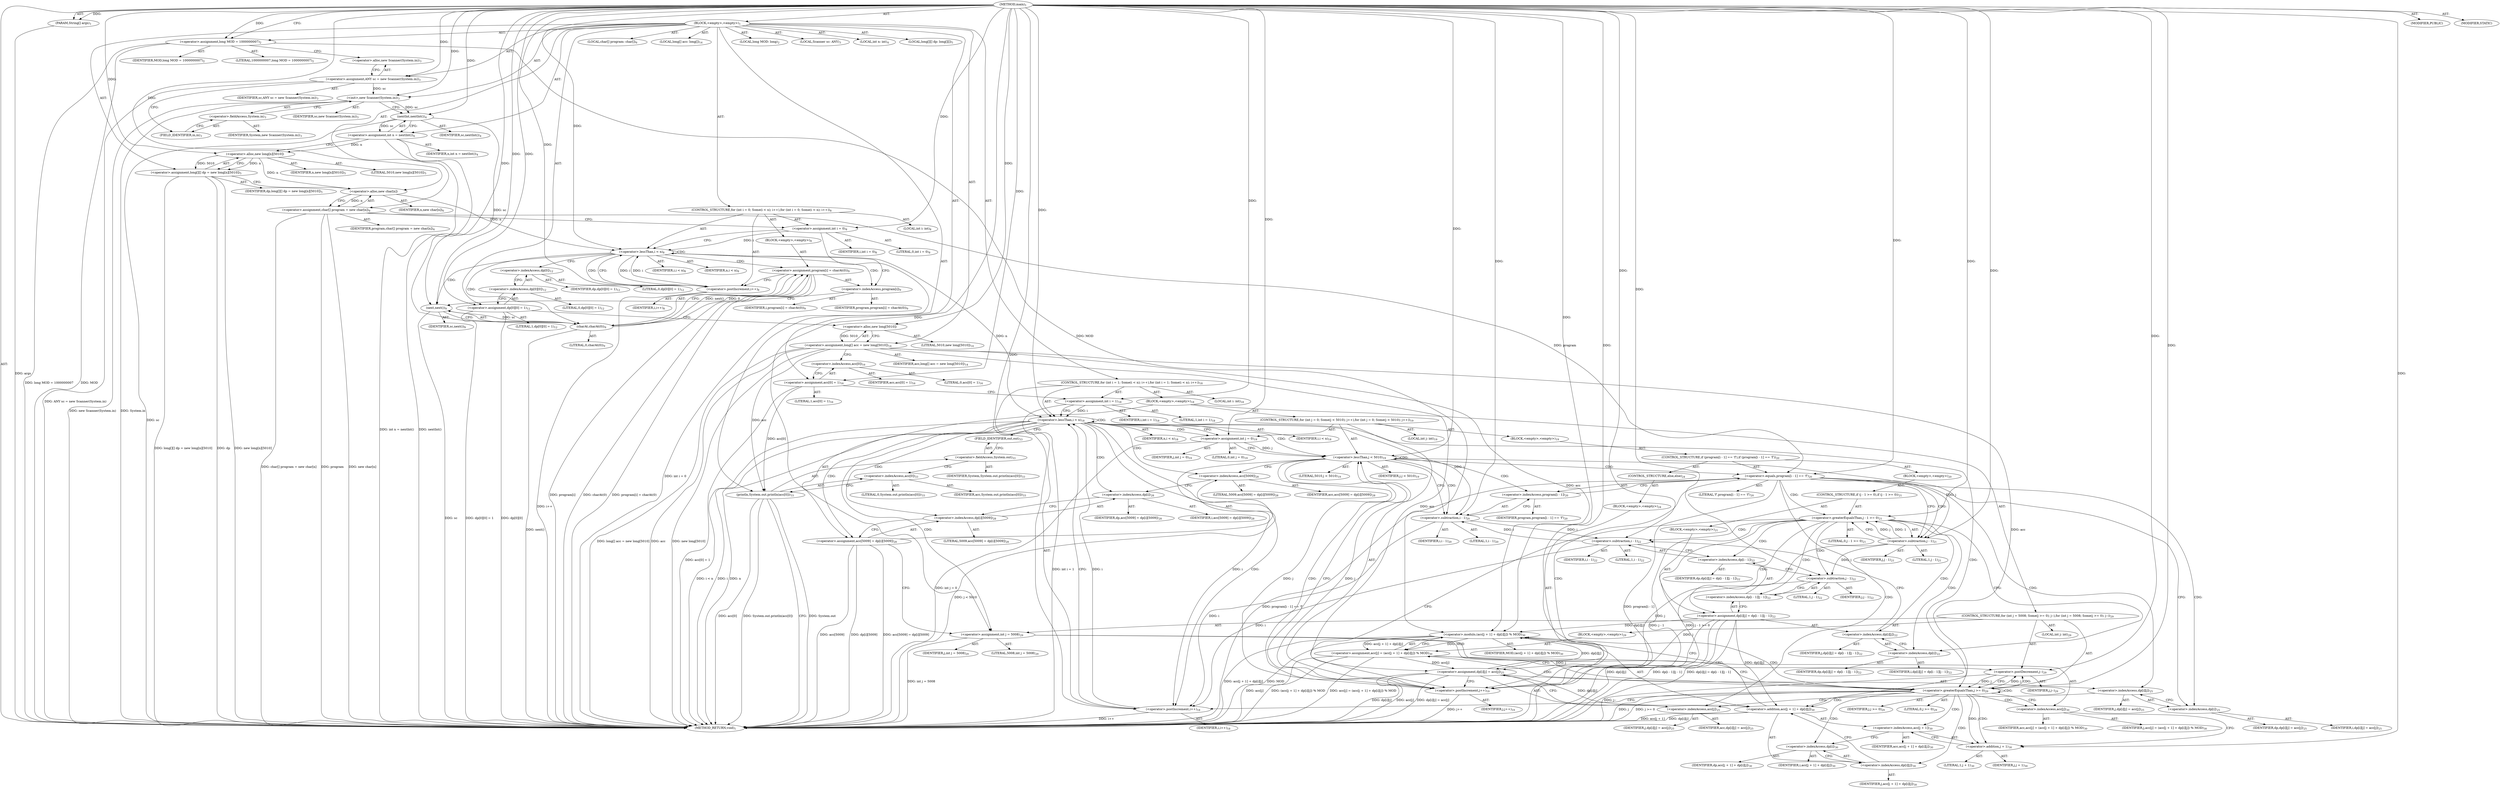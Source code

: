 digraph "main" {  
"19" [label = <(METHOD,main)<SUB>1</SUB>> ]
"20" [label = <(PARAM,String[] args)<SUB>1</SUB>> ]
"21" [label = <(BLOCK,&lt;empty&gt;,&lt;empty&gt;)<SUB>1</SUB>> ]
"22" [label = <(LOCAL,long MOD: long)<SUB>2</SUB>> ]
"23" [label = <(&lt;operator&gt;.assignment,long MOD = 1000000007)<SUB>2</SUB>> ]
"24" [label = <(IDENTIFIER,MOD,long MOD = 1000000007)<SUB>2</SUB>> ]
"25" [label = <(LITERAL,1000000007,long MOD = 1000000007)<SUB>2</SUB>> ]
"4" [label = <(LOCAL,Scanner sc: ANY)<SUB>3</SUB>> ]
"26" [label = <(&lt;operator&gt;.assignment,ANY sc = new Scanner(System.in))<SUB>3</SUB>> ]
"27" [label = <(IDENTIFIER,sc,ANY sc = new Scanner(System.in))<SUB>3</SUB>> ]
"28" [label = <(&lt;operator&gt;.alloc,new Scanner(System.in))<SUB>3</SUB>> ]
"29" [label = <(&lt;init&gt;,new Scanner(System.in))<SUB>3</SUB>> ]
"3" [label = <(IDENTIFIER,sc,new Scanner(System.in))<SUB>3</SUB>> ]
"30" [label = <(&lt;operator&gt;.fieldAccess,System.in)<SUB>3</SUB>> ]
"31" [label = <(IDENTIFIER,System,new Scanner(System.in))<SUB>3</SUB>> ]
"32" [label = <(FIELD_IDENTIFIER,in,in)<SUB>3</SUB>> ]
"33" [label = <(LOCAL,int n: int)<SUB>4</SUB>> ]
"34" [label = <(&lt;operator&gt;.assignment,int n = nextInt())<SUB>4</SUB>> ]
"35" [label = <(IDENTIFIER,n,int n = nextInt())<SUB>4</SUB>> ]
"36" [label = <(nextInt,nextInt())<SUB>4</SUB>> ]
"37" [label = <(IDENTIFIER,sc,nextInt())<SUB>4</SUB>> ]
"38" [label = <(LOCAL,long[][] dp: long[][])<SUB>5</SUB>> ]
"39" [label = <(&lt;operator&gt;.assignment,long[][] dp = new long[n][5010])<SUB>5</SUB>> ]
"40" [label = <(IDENTIFIER,dp,long[][] dp = new long[n][5010])<SUB>5</SUB>> ]
"41" [label = <(&lt;operator&gt;.alloc,new long[n][5010])> ]
"42" [label = <(IDENTIFIER,n,new long[n][5010])<SUB>5</SUB>> ]
"43" [label = <(LITERAL,5010,new long[n][5010])<SUB>5</SUB>> ]
"44" [label = <(LOCAL,char[] program: char[])<SUB>6</SUB>> ]
"45" [label = <(&lt;operator&gt;.assignment,char[] program = new char[n])<SUB>6</SUB>> ]
"46" [label = <(IDENTIFIER,program,char[] program = new char[n])<SUB>6</SUB>> ]
"47" [label = <(&lt;operator&gt;.alloc,new char[n])> ]
"48" [label = <(IDENTIFIER,n,new char[n])<SUB>6</SUB>> ]
"49" [label = <(CONTROL_STRUCTURE,for (int i = 0; Some(i &lt; n); i++),for (int i = 0; Some(i &lt; n); i++))<SUB>8</SUB>> ]
"50" [label = <(LOCAL,int i: int)<SUB>8</SUB>> ]
"51" [label = <(&lt;operator&gt;.assignment,int i = 0)<SUB>8</SUB>> ]
"52" [label = <(IDENTIFIER,i,int i = 0)<SUB>8</SUB>> ]
"53" [label = <(LITERAL,0,int i = 0)<SUB>8</SUB>> ]
"54" [label = <(&lt;operator&gt;.lessThan,i &lt; n)<SUB>8</SUB>> ]
"55" [label = <(IDENTIFIER,i,i &lt; n)<SUB>8</SUB>> ]
"56" [label = <(IDENTIFIER,n,i &lt; n)<SUB>8</SUB>> ]
"57" [label = <(&lt;operator&gt;.postIncrement,i++)<SUB>8</SUB>> ]
"58" [label = <(IDENTIFIER,i,i++)<SUB>8</SUB>> ]
"59" [label = <(BLOCK,&lt;empty&gt;,&lt;empty&gt;)<SUB>8</SUB>> ]
"60" [label = <(&lt;operator&gt;.assignment,program[i] = charAt(0))<SUB>9</SUB>> ]
"61" [label = <(&lt;operator&gt;.indexAccess,program[i])<SUB>9</SUB>> ]
"62" [label = <(IDENTIFIER,program,program[i] = charAt(0))<SUB>9</SUB>> ]
"63" [label = <(IDENTIFIER,i,program[i] = charAt(0))<SUB>9</SUB>> ]
"64" [label = <(charAt,charAt(0))<SUB>9</SUB>> ]
"65" [label = <(next,next())<SUB>9</SUB>> ]
"66" [label = <(IDENTIFIER,sc,next())<SUB>9</SUB>> ]
"67" [label = <(LITERAL,0,charAt(0))<SUB>9</SUB>> ]
"68" [label = <(&lt;operator&gt;.assignment,dp[0][0] = 1)<SUB>12</SUB>> ]
"69" [label = <(&lt;operator&gt;.indexAccess,dp[0][0])<SUB>12</SUB>> ]
"70" [label = <(&lt;operator&gt;.indexAccess,dp[0])<SUB>12</SUB>> ]
"71" [label = <(IDENTIFIER,dp,dp[0][0] = 1)<SUB>12</SUB>> ]
"72" [label = <(LITERAL,0,dp[0][0] = 1)<SUB>12</SUB>> ]
"73" [label = <(LITERAL,0,dp[0][0] = 1)<SUB>12</SUB>> ]
"74" [label = <(LITERAL,1,dp[0][0] = 1)<SUB>12</SUB>> ]
"75" [label = <(LOCAL,long[] acc: long[])<SUB>14</SUB>> ]
"76" [label = <(&lt;operator&gt;.assignment,long[] acc = new long[5010])<SUB>14</SUB>> ]
"77" [label = <(IDENTIFIER,acc,long[] acc = new long[5010])<SUB>14</SUB>> ]
"78" [label = <(&lt;operator&gt;.alloc,new long[5010])> ]
"79" [label = <(LITERAL,5010,new long[5010])<SUB>14</SUB>> ]
"80" [label = <(&lt;operator&gt;.assignment,acc[0] = 1)<SUB>16</SUB>> ]
"81" [label = <(&lt;operator&gt;.indexAccess,acc[0])<SUB>16</SUB>> ]
"82" [label = <(IDENTIFIER,acc,acc[0] = 1)<SUB>16</SUB>> ]
"83" [label = <(LITERAL,0,acc[0] = 1)<SUB>16</SUB>> ]
"84" [label = <(LITERAL,1,acc[0] = 1)<SUB>16</SUB>> ]
"85" [label = <(CONTROL_STRUCTURE,for (int i = 1; Some(i &lt; n); i++),for (int i = 1; Some(i &lt; n); i++))<SUB>18</SUB>> ]
"86" [label = <(LOCAL,int i: int)<SUB>18</SUB>> ]
"87" [label = <(&lt;operator&gt;.assignment,int i = 1)<SUB>18</SUB>> ]
"88" [label = <(IDENTIFIER,i,int i = 1)<SUB>18</SUB>> ]
"89" [label = <(LITERAL,1,int i = 1)<SUB>18</SUB>> ]
"90" [label = <(&lt;operator&gt;.lessThan,i &lt; n)<SUB>18</SUB>> ]
"91" [label = <(IDENTIFIER,i,i &lt; n)<SUB>18</SUB>> ]
"92" [label = <(IDENTIFIER,n,i &lt; n)<SUB>18</SUB>> ]
"93" [label = <(&lt;operator&gt;.postIncrement,i++)<SUB>18</SUB>> ]
"94" [label = <(IDENTIFIER,i,i++)<SUB>18</SUB>> ]
"95" [label = <(BLOCK,&lt;empty&gt;,&lt;empty&gt;)<SUB>18</SUB>> ]
"96" [label = <(CONTROL_STRUCTURE,for (int j = 0; Some(j &lt; 5010); j++),for (int j = 0; Some(j &lt; 5010); j++))<SUB>19</SUB>> ]
"97" [label = <(LOCAL,int j: int)<SUB>19</SUB>> ]
"98" [label = <(&lt;operator&gt;.assignment,int j = 0)<SUB>19</SUB>> ]
"99" [label = <(IDENTIFIER,j,int j = 0)<SUB>19</SUB>> ]
"100" [label = <(LITERAL,0,int j = 0)<SUB>19</SUB>> ]
"101" [label = <(&lt;operator&gt;.lessThan,j &lt; 5010)<SUB>19</SUB>> ]
"102" [label = <(IDENTIFIER,j,j &lt; 5010)<SUB>19</SUB>> ]
"103" [label = <(LITERAL,5010,j &lt; 5010)<SUB>19</SUB>> ]
"104" [label = <(&lt;operator&gt;.postIncrement,j++)<SUB>19</SUB>> ]
"105" [label = <(IDENTIFIER,j,j++)<SUB>19</SUB>> ]
"106" [label = <(BLOCK,&lt;empty&gt;,&lt;empty&gt;)<SUB>19</SUB>> ]
"107" [label = <(CONTROL_STRUCTURE,if (program[i - 1] == 'f'),if (program[i - 1] == 'f'))<SUB>20</SUB>> ]
"108" [label = <(&lt;operator&gt;.equals,program[i - 1] == 'f')<SUB>20</SUB>> ]
"109" [label = <(&lt;operator&gt;.indexAccess,program[i - 1])<SUB>20</SUB>> ]
"110" [label = <(IDENTIFIER,program,program[i - 1] == 'f')<SUB>20</SUB>> ]
"111" [label = <(&lt;operator&gt;.subtraction,i - 1)<SUB>20</SUB>> ]
"112" [label = <(IDENTIFIER,i,i - 1)<SUB>20</SUB>> ]
"113" [label = <(LITERAL,1,i - 1)<SUB>20</SUB>> ]
"114" [label = <(LITERAL,'f',program[i - 1] == 'f')<SUB>20</SUB>> ]
"115" [label = <(BLOCK,&lt;empty&gt;,&lt;empty&gt;)<SUB>20</SUB>> ]
"116" [label = <(CONTROL_STRUCTURE,if (j - 1 &gt;= 0),if (j - 1 &gt;= 0))<SUB>21</SUB>> ]
"117" [label = <(&lt;operator&gt;.greaterEqualsThan,j - 1 &gt;= 0)<SUB>21</SUB>> ]
"118" [label = <(&lt;operator&gt;.subtraction,j - 1)<SUB>21</SUB>> ]
"119" [label = <(IDENTIFIER,j,j - 1)<SUB>21</SUB>> ]
"120" [label = <(LITERAL,1,j - 1)<SUB>21</SUB>> ]
"121" [label = <(LITERAL,0,j - 1 &gt;= 0)<SUB>21</SUB>> ]
"122" [label = <(BLOCK,&lt;empty&gt;,&lt;empty&gt;)<SUB>21</SUB>> ]
"123" [label = <(&lt;operator&gt;.assignment,dp[i][j] = dp[i - 1][j - 1])<SUB>22</SUB>> ]
"124" [label = <(&lt;operator&gt;.indexAccess,dp[i][j])<SUB>22</SUB>> ]
"125" [label = <(&lt;operator&gt;.indexAccess,dp[i])<SUB>22</SUB>> ]
"126" [label = <(IDENTIFIER,dp,dp[i][j] = dp[i - 1][j - 1])<SUB>22</SUB>> ]
"127" [label = <(IDENTIFIER,i,dp[i][j] = dp[i - 1][j - 1])<SUB>22</SUB>> ]
"128" [label = <(IDENTIFIER,j,dp[i][j] = dp[i - 1][j - 1])<SUB>22</SUB>> ]
"129" [label = <(&lt;operator&gt;.indexAccess,dp[i - 1][j - 1])<SUB>22</SUB>> ]
"130" [label = <(&lt;operator&gt;.indexAccess,dp[i - 1])<SUB>22</SUB>> ]
"131" [label = <(IDENTIFIER,dp,dp[i][j] = dp[i - 1][j - 1])<SUB>22</SUB>> ]
"132" [label = <(&lt;operator&gt;.subtraction,i - 1)<SUB>22</SUB>> ]
"133" [label = <(IDENTIFIER,i,i - 1)<SUB>22</SUB>> ]
"134" [label = <(LITERAL,1,i - 1)<SUB>22</SUB>> ]
"135" [label = <(&lt;operator&gt;.subtraction,j - 1)<SUB>22</SUB>> ]
"136" [label = <(IDENTIFIER,j,j - 1)<SUB>22</SUB>> ]
"137" [label = <(LITERAL,1,j - 1)<SUB>22</SUB>> ]
"138" [label = <(CONTROL_STRUCTURE,else,else)<SUB>24</SUB>> ]
"139" [label = <(BLOCK,&lt;empty&gt;,&lt;empty&gt;)<SUB>24</SUB>> ]
"140" [label = <(&lt;operator&gt;.assignment,dp[i][j] = acc[j])<SUB>25</SUB>> ]
"141" [label = <(&lt;operator&gt;.indexAccess,dp[i][j])<SUB>25</SUB>> ]
"142" [label = <(&lt;operator&gt;.indexAccess,dp[i])<SUB>25</SUB>> ]
"143" [label = <(IDENTIFIER,dp,dp[i][j] = acc[j])<SUB>25</SUB>> ]
"144" [label = <(IDENTIFIER,i,dp[i][j] = acc[j])<SUB>25</SUB>> ]
"145" [label = <(IDENTIFIER,j,dp[i][j] = acc[j])<SUB>25</SUB>> ]
"146" [label = <(&lt;operator&gt;.indexAccess,acc[j])<SUB>25</SUB>> ]
"147" [label = <(IDENTIFIER,acc,dp[i][j] = acc[j])<SUB>25</SUB>> ]
"148" [label = <(IDENTIFIER,j,dp[i][j] = acc[j])<SUB>25</SUB>> ]
"149" [label = <(&lt;operator&gt;.assignment,acc[5009] = dp[i][5009])<SUB>28</SUB>> ]
"150" [label = <(&lt;operator&gt;.indexAccess,acc[5009])<SUB>28</SUB>> ]
"151" [label = <(IDENTIFIER,acc,acc[5009] = dp[i][5009])<SUB>28</SUB>> ]
"152" [label = <(LITERAL,5009,acc[5009] = dp[i][5009])<SUB>28</SUB>> ]
"153" [label = <(&lt;operator&gt;.indexAccess,dp[i][5009])<SUB>28</SUB>> ]
"154" [label = <(&lt;operator&gt;.indexAccess,dp[i])<SUB>28</SUB>> ]
"155" [label = <(IDENTIFIER,dp,acc[5009] = dp[i][5009])<SUB>28</SUB>> ]
"156" [label = <(IDENTIFIER,i,acc[5009] = dp[i][5009])<SUB>28</SUB>> ]
"157" [label = <(LITERAL,5009,acc[5009] = dp[i][5009])<SUB>28</SUB>> ]
"158" [label = <(CONTROL_STRUCTURE,for (int j = 5008; Some(j &gt;= 0); j--),for (int j = 5008; Some(j &gt;= 0); j--))<SUB>29</SUB>> ]
"159" [label = <(LOCAL,int j: int)<SUB>29</SUB>> ]
"160" [label = <(&lt;operator&gt;.assignment,int j = 5008)<SUB>29</SUB>> ]
"161" [label = <(IDENTIFIER,j,int j = 5008)<SUB>29</SUB>> ]
"162" [label = <(LITERAL,5008,int j = 5008)<SUB>29</SUB>> ]
"163" [label = <(&lt;operator&gt;.greaterEqualsThan,j &gt;= 0)<SUB>29</SUB>> ]
"164" [label = <(IDENTIFIER,j,j &gt;= 0)<SUB>29</SUB>> ]
"165" [label = <(LITERAL,0,j &gt;= 0)<SUB>29</SUB>> ]
"166" [label = <(&lt;operator&gt;.postDecrement,j--)<SUB>29</SUB>> ]
"167" [label = <(IDENTIFIER,j,j--)<SUB>29</SUB>> ]
"168" [label = <(BLOCK,&lt;empty&gt;,&lt;empty&gt;)<SUB>29</SUB>> ]
"169" [label = <(&lt;operator&gt;.assignment,acc[j] = (acc[j + 1] + dp[i][j]) % MOD)<SUB>30</SUB>> ]
"170" [label = <(&lt;operator&gt;.indexAccess,acc[j])<SUB>30</SUB>> ]
"171" [label = <(IDENTIFIER,acc,acc[j] = (acc[j + 1] + dp[i][j]) % MOD)<SUB>30</SUB>> ]
"172" [label = <(IDENTIFIER,j,acc[j] = (acc[j + 1] + dp[i][j]) % MOD)<SUB>30</SUB>> ]
"173" [label = <(&lt;operator&gt;.modulo,(acc[j + 1] + dp[i][j]) % MOD)<SUB>30</SUB>> ]
"174" [label = <(&lt;operator&gt;.addition,acc[j + 1] + dp[i][j])<SUB>30</SUB>> ]
"175" [label = <(&lt;operator&gt;.indexAccess,acc[j + 1])<SUB>30</SUB>> ]
"176" [label = <(IDENTIFIER,acc,acc[j + 1] + dp[i][j])<SUB>30</SUB>> ]
"177" [label = <(&lt;operator&gt;.addition,j + 1)<SUB>30</SUB>> ]
"178" [label = <(IDENTIFIER,j,j + 1)<SUB>30</SUB>> ]
"179" [label = <(LITERAL,1,j + 1)<SUB>30</SUB>> ]
"180" [label = <(&lt;operator&gt;.indexAccess,dp[i][j])<SUB>30</SUB>> ]
"181" [label = <(&lt;operator&gt;.indexAccess,dp[i])<SUB>30</SUB>> ]
"182" [label = <(IDENTIFIER,dp,acc[j + 1] + dp[i][j])<SUB>30</SUB>> ]
"183" [label = <(IDENTIFIER,i,acc[j + 1] + dp[i][j])<SUB>30</SUB>> ]
"184" [label = <(IDENTIFIER,j,acc[j + 1] + dp[i][j])<SUB>30</SUB>> ]
"185" [label = <(IDENTIFIER,MOD,(acc[j + 1] + dp[i][j]) % MOD)<SUB>30</SUB>> ]
"186" [label = <(println,System.out.println(acc[0]))<SUB>33</SUB>> ]
"187" [label = <(&lt;operator&gt;.fieldAccess,System.out)<SUB>33</SUB>> ]
"188" [label = <(IDENTIFIER,System,System.out.println(acc[0]))<SUB>33</SUB>> ]
"189" [label = <(FIELD_IDENTIFIER,out,out)<SUB>33</SUB>> ]
"190" [label = <(&lt;operator&gt;.indexAccess,acc[0])<SUB>33</SUB>> ]
"191" [label = <(IDENTIFIER,acc,System.out.println(acc[0]))<SUB>33</SUB>> ]
"192" [label = <(LITERAL,0,System.out.println(acc[0]))<SUB>33</SUB>> ]
"193" [label = <(MODIFIER,PUBLIC)> ]
"194" [label = <(MODIFIER,STATIC)> ]
"195" [label = <(METHOD_RETURN,void)<SUB>1</SUB>> ]
  "19" -> "20"  [ label = "AST: "] 
  "19" -> "21"  [ label = "AST: "] 
  "19" -> "193"  [ label = "AST: "] 
  "19" -> "194"  [ label = "AST: "] 
  "19" -> "195"  [ label = "AST: "] 
  "21" -> "22"  [ label = "AST: "] 
  "21" -> "23"  [ label = "AST: "] 
  "21" -> "4"  [ label = "AST: "] 
  "21" -> "26"  [ label = "AST: "] 
  "21" -> "29"  [ label = "AST: "] 
  "21" -> "33"  [ label = "AST: "] 
  "21" -> "34"  [ label = "AST: "] 
  "21" -> "38"  [ label = "AST: "] 
  "21" -> "39"  [ label = "AST: "] 
  "21" -> "44"  [ label = "AST: "] 
  "21" -> "45"  [ label = "AST: "] 
  "21" -> "49"  [ label = "AST: "] 
  "21" -> "68"  [ label = "AST: "] 
  "21" -> "75"  [ label = "AST: "] 
  "21" -> "76"  [ label = "AST: "] 
  "21" -> "80"  [ label = "AST: "] 
  "21" -> "85"  [ label = "AST: "] 
  "21" -> "186"  [ label = "AST: "] 
  "23" -> "24"  [ label = "AST: "] 
  "23" -> "25"  [ label = "AST: "] 
  "26" -> "27"  [ label = "AST: "] 
  "26" -> "28"  [ label = "AST: "] 
  "29" -> "3"  [ label = "AST: "] 
  "29" -> "30"  [ label = "AST: "] 
  "30" -> "31"  [ label = "AST: "] 
  "30" -> "32"  [ label = "AST: "] 
  "34" -> "35"  [ label = "AST: "] 
  "34" -> "36"  [ label = "AST: "] 
  "36" -> "37"  [ label = "AST: "] 
  "39" -> "40"  [ label = "AST: "] 
  "39" -> "41"  [ label = "AST: "] 
  "41" -> "42"  [ label = "AST: "] 
  "41" -> "43"  [ label = "AST: "] 
  "45" -> "46"  [ label = "AST: "] 
  "45" -> "47"  [ label = "AST: "] 
  "47" -> "48"  [ label = "AST: "] 
  "49" -> "50"  [ label = "AST: "] 
  "49" -> "51"  [ label = "AST: "] 
  "49" -> "54"  [ label = "AST: "] 
  "49" -> "57"  [ label = "AST: "] 
  "49" -> "59"  [ label = "AST: "] 
  "51" -> "52"  [ label = "AST: "] 
  "51" -> "53"  [ label = "AST: "] 
  "54" -> "55"  [ label = "AST: "] 
  "54" -> "56"  [ label = "AST: "] 
  "57" -> "58"  [ label = "AST: "] 
  "59" -> "60"  [ label = "AST: "] 
  "60" -> "61"  [ label = "AST: "] 
  "60" -> "64"  [ label = "AST: "] 
  "61" -> "62"  [ label = "AST: "] 
  "61" -> "63"  [ label = "AST: "] 
  "64" -> "65"  [ label = "AST: "] 
  "64" -> "67"  [ label = "AST: "] 
  "65" -> "66"  [ label = "AST: "] 
  "68" -> "69"  [ label = "AST: "] 
  "68" -> "74"  [ label = "AST: "] 
  "69" -> "70"  [ label = "AST: "] 
  "69" -> "73"  [ label = "AST: "] 
  "70" -> "71"  [ label = "AST: "] 
  "70" -> "72"  [ label = "AST: "] 
  "76" -> "77"  [ label = "AST: "] 
  "76" -> "78"  [ label = "AST: "] 
  "78" -> "79"  [ label = "AST: "] 
  "80" -> "81"  [ label = "AST: "] 
  "80" -> "84"  [ label = "AST: "] 
  "81" -> "82"  [ label = "AST: "] 
  "81" -> "83"  [ label = "AST: "] 
  "85" -> "86"  [ label = "AST: "] 
  "85" -> "87"  [ label = "AST: "] 
  "85" -> "90"  [ label = "AST: "] 
  "85" -> "93"  [ label = "AST: "] 
  "85" -> "95"  [ label = "AST: "] 
  "87" -> "88"  [ label = "AST: "] 
  "87" -> "89"  [ label = "AST: "] 
  "90" -> "91"  [ label = "AST: "] 
  "90" -> "92"  [ label = "AST: "] 
  "93" -> "94"  [ label = "AST: "] 
  "95" -> "96"  [ label = "AST: "] 
  "95" -> "149"  [ label = "AST: "] 
  "95" -> "158"  [ label = "AST: "] 
  "96" -> "97"  [ label = "AST: "] 
  "96" -> "98"  [ label = "AST: "] 
  "96" -> "101"  [ label = "AST: "] 
  "96" -> "104"  [ label = "AST: "] 
  "96" -> "106"  [ label = "AST: "] 
  "98" -> "99"  [ label = "AST: "] 
  "98" -> "100"  [ label = "AST: "] 
  "101" -> "102"  [ label = "AST: "] 
  "101" -> "103"  [ label = "AST: "] 
  "104" -> "105"  [ label = "AST: "] 
  "106" -> "107"  [ label = "AST: "] 
  "107" -> "108"  [ label = "AST: "] 
  "107" -> "115"  [ label = "AST: "] 
  "107" -> "138"  [ label = "AST: "] 
  "108" -> "109"  [ label = "AST: "] 
  "108" -> "114"  [ label = "AST: "] 
  "109" -> "110"  [ label = "AST: "] 
  "109" -> "111"  [ label = "AST: "] 
  "111" -> "112"  [ label = "AST: "] 
  "111" -> "113"  [ label = "AST: "] 
  "115" -> "116"  [ label = "AST: "] 
  "116" -> "117"  [ label = "AST: "] 
  "116" -> "122"  [ label = "AST: "] 
  "117" -> "118"  [ label = "AST: "] 
  "117" -> "121"  [ label = "AST: "] 
  "118" -> "119"  [ label = "AST: "] 
  "118" -> "120"  [ label = "AST: "] 
  "122" -> "123"  [ label = "AST: "] 
  "123" -> "124"  [ label = "AST: "] 
  "123" -> "129"  [ label = "AST: "] 
  "124" -> "125"  [ label = "AST: "] 
  "124" -> "128"  [ label = "AST: "] 
  "125" -> "126"  [ label = "AST: "] 
  "125" -> "127"  [ label = "AST: "] 
  "129" -> "130"  [ label = "AST: "] 
  "129" -> "135"  [ label = "AST: "] 
  "130" -> "131"  [ label = "AST: "] 
  "130" -> "132"  [ label = "AST: "] 
  "132" -> "133"  [ label = "AST: "] 
  "132" -> "134"  [ label = "AST: "] 
  "135" -> "136"  [ label = "AST: "] 
  "135" -> "137"  [ label = "AST: "] 
  "138" -> "139"  [ label = "AST: "] 
  "139" -> "140"  [ label = "AST: "] 
  "140" -> "141"  [ label = "AST: "] 
  "140" -> "146"  [ label = "AST: "] 
  "141" -> "142"  [ label = "AST: "] 
  "141" -> "145"  [ label = "AST: "] 
  "142" -> "143"  [ label = "AST: "] 
  "142" -> "144"  [ label = "AST: "] 
  "146" -> "147"  [ label = "AST: "] 
  "146" -> "148"  [ label = "AST: "] 
  "149" -> "150"  [ label = "AST: "] 
  "149" -> "153"  [ label = "AST: "] 
  "150" -> "151"  [ label = "AST: "] 
  "150" -> "152"  [ label = "AST: "] 
  "153" -> "154"  [ label = "AST: "] 
  "153" -> "157"  [ label = "AST: "] 
  "154" -> "155"  [ label = "AST: "] 
  "154" -> "156"  [ label = "AST: "] 
  "158" -> "159"  [ label = "AST: "] 
  "158" -> "160"  [ label = "AST: "] 
  "158" -> "163"  [ label = "AST: "] 
  "158" -> "166"  [ label = "AST: "] 
  "158" -> "168"  [ label = "AST: "] 
  "160" -> "161"  [ label = "AST: "] 
  "160" -> "162"  [ label = "AST: "] 
  "163" -> "164"  [ label = "AST: "] 
  "163" -> "165"  [ label = "AST: "] 
  "166" -> "167"  [ label = "AST: "] 
  "168" -> "169"  [ label = "AST: "] 
  "169" -> "170"  [ label = "AST: "] 
  "169" -> "173"  [ label = "AST: "] 
  "170" -> "171"  [ label = "AST: "] 
  "170" -> "172"  [ label = "AST: "] 
  "173" -> "174"  [ label = "AST: "] 
  "173" -> "185"  [ label = "AST: "] 
  "174" -> "175"  [ label = "AST: "] 
  "174" -> "180"  [ label = "AST: "] 
  "175" -> "176"  [ label = "AST: "] 
  "175" -> "177"  [ label = "AST: "] 
  "177" -> "178"  [ label = "AST: "] 
  "177" -> "179"  [ label = "AST: "] 
  "180" -> "181"  [ label = "AST: "] 
  "180" -> "184"  [ label = "AST: "] 
  "181" -> "182"  [ label = "AST: "] 
  "181" -> "183"  [ label = "AST: "] 
  "186" -> "187"  [ label = "AST: "] 
  "186" -> "190"  [ label = "AST: "] 
  "187" -> "188"  [ label = "AST: "] 
  "187" -> "189"  [ label = "AST: "] 
  "190" -> "191"  [ label = "AST: "] 
  "190" -> "192"  [ label = "AST: "] 
  "23" -> "28"  [ label = "CFG: "] 
  "26" -> "32"  [ label = "CFG: "] 
  "29" -> "36"  [ label = "CFG: "] 
  "34" -> "41"  [ label = "CFG: "] 
  "39" -> "47"  [ label = "CFG: "] 
  "45" -> "51"  [ label = "CFG: "] 
  "68" -> "78"  [ label = "CFG: "] 
  "76" -> "81"  [ label = "CFG: "] 
  "80" -> "87"  [ label = "CFG: "] 
  "186" -> "195"  [ label = "CFG: "] 
  "28" -> "26"  [ label = "CFG: "] 
  "30" -> "29"  [ label = "CFG: "] 
  "36" -> "34"  [ label = "CFG: "] 
  "41" -> "39"  [ label = "CFG: "] 
  "47" -> "45"  [ label = "CFG: "] 
  "51" -> "54"  [ label = "CFG: "] 
  "54" -> "61"  [ label = "CFG: "] 
  "54" -> "70"  [ label = "CFG: "] 
  "57" -> "54"  [ label = "CFG: "] 
  "69" -> "68"  [ label = "CFG: "] 
  "78" -> "76"  [ label = "CFG: "] 
  "81" -> "80"  [ label = "CFG: "] 
  "87" -> "90"  [ label = "CFG: "] 
  "90" -> "98"  [ label = "CFG: "] 
  "90" -> "189"  [ label = "CFG: "] 
  "93" -> "90"  [ label = "CFG: "] 
  "187" -> "190"  [ label = "CFG: "] 
  "190" -> "186"  [ label = "CFG: "] 
  "32" -> "30"  [ label = "CFG: "] 
  "60" -> "57"  [ label = "CFG: "] 
  "70" -> "69"  [ label = "CFG: "] 
  "149" -> "160"  [ label = "CFG: "] 
  "189" -> "187"  [ label = "CFG: "] 
  "61" -> "65"  [ label = "CFG: "] 
  "64" -> "60"  [ label = "CFG: "] 
  "98" -> "101"  [ label = "CFG: "] 
  "101" -> "111"  [ label = "CFG: "] 
  "101" -> "150"  [ label = "CFG: "] 
  "104" -> "101"  [ label = "CFG: "] 
  "150" -> "154"  [ label = "CFG: "] 
  "153" -> "149"  [ label = "CFG: "] 
  "160" -> "163"  [ label = "CFG: "] 
  "163" -> "170"  [ label = "CFG: "] 
  "163" -> "93"  [ label = "CFG: "] 
  "166" -> "163"  [ label = "CFG: "] 
  "65" -> "64"  [ label = "CFG: "] 
  "154" -> "153"  [ label = "CFG: "] 
  "169" -> "166"  [ label = "CFG: "] 
  "108" -> "118"  [ label = "CFG: "] 
  "108" -> "142"  [ label = "CFG: "] 
  "170" -> "177"  [ label = "CFG: "] 
  "173" -> "169"  [ label = "CFG: "] 
  "109" -> "108"  [ label = "CFG: "] 
  "174" -> "173"  [ label = "CFG: "] 
  "111" -> "109"  [ label = "CFG: "] 
  "117" -> "125"  [ label = "CFG: "] 
  "117" -> "104"  [ label = "CFG: "] 
  "140" -> "104"  [ label = "CFG: "] 
  "175" -> "181"  [ label = "CFG: "] 
  "180" -> "174"  [ label = "CFG: "] 
  "118" -> "117"  [ label = "CFG: "] 
  "123" -> "104"  [ label = "CFG: "] 
  "141" -> "146"  [ label = "CFG: "] 
  "146" -> "140"  [ label = "CFG: "] 
  "177" -> "175"  [ label = "CFG: "] 
  "181" -> "180"  [ label = "CFG: "] 
  "124" -> "132"  [ label = "CFG: "] 
  "129" -> "123"  [ label = "CFG: "] 
  "142" -> "141"  [ label = "CFG: "] 
  "125" -> "124"  [ label = "CFG: "] 
  "130" -> "135"  [ label = "CFG: "] 
  "135" -> "129"  [ label = "CFG: "] 
  "132" -> "130"  [ label = "CFG: "] 
  "19" -> "23"  [ label = "CFG: "] 
  "20" -> "195"  [ label = "DDG: args"] 
  "23" -> "195"  [ label = "DDG: MOD"] 
  "23" -> "195"  [ label = "DDG: long MOD = 1000000007"] 
  "26" -> "195"  [ label = "DDG: ANY sc = new Scanner(System.in)"] 
  "29" -> "195"  [ label = "DDG: System.in"] 
  "29" -> "195"  [ label = "DDG: new Scanner(System.in)"] 
  "36" -> "195"  [ label = "DDG: sc"] 
  "34" -> "195"  [ label = "DDG: nextInt()"] 
  "34" -> "195"  [ label = "DDG: int n = nextInt()"] 
  "39" -> "195"  [ label = "DDG: dp"] 
  "39" -> "195"  [ label = "DDG: new long[n][5010]"] 
  "39" -> "195"  [ label = "DDG: long[][] dp = new long[n][5010]"] 
  "45" -> "195"  [ label = "DDG: program"] 
  "45" -> "195"  [ label = "DDG: new char[n]"] 
  "45" -> "195"  [ label = "DDG: char[] program = new char[n]"] 
  "51" -> "195"  [ label = "DDG: int i = 0"] 
  "68" -> "195"  [ label = "DDG: dp[0][0]"] 
  "68" -> "195"  [ label = "DDG: dp[0][0] = 1"] 
  "76" -> "195"  [ label = "DDG: acc"] 
  "76" -> "195"  [ label = "DDG: new long[5010]"] 
  "76" -> "195"  [ label = "DDG: long[] acc = new long[5010]"] 
  "80" -> "195"  [ label = "DDG: acc[0] = 1"] 
  "87" -> "195"  [ label = "DDG: int i = 1"] 
  "90" -> "195"  [ label = "DDG: i"] 
  "90" -> "195"  [ label = "DDG: n"] 
  "90" -> "195"  [ label = "DDG: i &lt; n"] 
  "186" -> "195"  [ label = "DDG: System.out"] 
  "186" -> "195"  [ label = "DDG: acc[0]"] 
  "186" -> "195"  [ label = "DDG: System.out.println(acc[0])"] 
  "98" -> "195"  [ label = "DDG: int j = 0"] 
  "101" -> "195"  [ label = "DDG: j &lt; 5010"] 
  "149" -> "195"  [ label = "DDG: acc[5009]"] 
  "149" -> "195"  [ label = "DDG: dp[i][5009]"] 
  "149" -> "195"  [ label = "DDG: acc[5009] = dp[i][5009]"] 
  "160" -> "195"  [ label = "DDG: int j = 5008"] 
  "163" -> "195"  [ label = "DDG: j"] 
  "163" -> "195"  [ label = "DDG: j &gt;= 0"] 
  "93" -> "195"  [ label = "DDG: i++"] 
  "169" -> "195"  [ label = "DDG: acc[j]"] 
  "174" -> "195"  [ label = "DDG: acc[j + 1]"] 
  "174" -> "195"  [ label = "DDG: dp[i][j]"] 
  "173" -> "195"  [ label = "DDG: acc[j + 1] + dp[i][j]"] 
  "173" -> "195"  [ label = "DDG: MOD"] 
  "169" -> "195"  [ label = "DDG: (acc[j + 1] + dp[i][j]) % MOD"] 
  "169" -> "195"  [ label = "DDG: acc[j] = (acc[j + 1] + dp[i][j]) % MOD"] 
  "166" -> "195"  [ label = "DDG: j--"] 
  "108" -> "195"  [ label = "DDG: program[i - 1]"] 
  "108" -> "195"  [ label = "DDG: program[i - 1] == 'f'"] 
  "140" -> "195"  [ label = "DDG: dp[i][j]"] 
  "140" -> "195"  [ label = "DDG: acc[j]"] 
  "140" -> "195"  [ label = "DDG: dp[i][j] = acc[j]"] 
  "117" -> "195"  [ label = "DDG: j - 1"] 
  "117" -> "195"  [ label = "DDG: j - 1 &gt;= 0"] 
  "123" -> "195"  [ label = "DDG: dp[i][j]"] 
  "123" -> "195"  [ label = "DDG: dp[i - 1][j - 1]"] 
  "123" -> "195"  [ label = "DDG: dp[i][j] = dp[i - 1][j - 1]"] 
  "104" -> "195"  [ label = "DDG: j++"] 
  "60" -> "195"  [ label = "DDG: program[i]"] 
  "65" -> "195"  [ label = "DDG: sc"] 
  "64" -> "195"  [ label = "DDG: next()"] 
  "60" -> "195"  [ label = "DDG: charAt(0)"] 
  "60" -> "195"  [ label = "DDG: program[i] = charAt(0)"] 
  "57" -> "195"  [ label = "DDG: i++"] 
  "19" -> "20"  [ label = "DDG: "] 
  "19" -> "23"  [ label = "DDG: "] 
  "19" -> "26"  [ label = "DDG: "] 
  "36" -> "34"  [ label = "DDG: sc"] 
  "41" -> "39"  [ label = "DDG: n"] 
  "41" -> "39"  [ label = "DDG: 5010"] 
  "47" -> "45"  [ label = "DDG: n"] 
  "19" -> "68"  [ label = "DDG: "] 
  "78" -> "76"  [ label = "DDG: 5010"] 
  "19" -> "80"  [ label = "DDG: "] 
  "26" -> "29"  [ label = "DDG: sc"] 
  "19" -> "29"  [ label = "DDG: "] 
  "19" -> "51"  [ label = "DDG: "] 
  "19" -> "87"  [ label = "DDG: "] 
  "76" -> "186"  [ label = "DDG: acc"] 
  "80" -> "186"  [ label = "DDG: acc[0]"] 
  "29" -> "36"  [ label = "DDG: sc"] 
  "19" -> "36"  [ label = "DDG: "] 
  "34" -> "41"  [ label = "DDG: n"] 
  "19" -> "41"  [ label = "DDG: "] 
  "41" -> "47"  [ label = "DDG: n"] 
  "19" -> "47"  [ label = "DDG: "] 
  "51" -> "54"  [ label = "DDG: i"] 
  "57" -> "54"  [ label = "DDG: i"] 
  "19" -> "54"  [ label = "DDG: "] 
  "47" -> "54"  [ label = "DDG: n"] 
  "54" -> "57"  [ label = "DDG: i"] 
  "19" -> "57"  [ label = "DDG: "] 
  "64" -> "60"  [ label = "DDG: next()"] 
  "64" -> "60"  [ label = "DDG: 0"] 
  "19" -> "78"  [ label = "DDG: "] 
  "87" -> "90"  [ label = "DDG: i"] 
  "93" -> "90"  [ label = "DDG: i"] 
  "19" -> "90"  [ label = "DDG: "] 
  "54" -> "90"  [ label = "DDG: n"] 
  "90" -> "93"  [ label = "DDG: i"] 
  "111" -> "93"  [ label = "DDG: i"] 
  "132" -> "93"  [ label = "DDG: i"] 
  "19" -> "93"  [ label = "DDG: "] 
  "19" -> "98"  [ label = "DDG: "] 
  "19" -> "160"  [ label = "DDG: "] 
  "65" -> "64"  [ label = "DDG: sc"] 
  "19" -> "64"  [ label = "DDG: "] 
  "98" -> "101"  [ label = "DDG: j"] 
  "104" -> "101"  [ label = "DDG: j"] 
  "19" -> "101"  [ label = "DDG: "] 
  "101" -> "104"  [ label = "DDG: j"] 
  "118" -> "104"  [ label = "DDG: j"] 
  "135" -> "104"  [ label = "DDG: j"] 
  "19" -> "104"  [ label = "DDG: "] 
  "160" -> "163"  [ label = "DDG: j"] 
  "166" -> "163"  [ label = "DDG: j"] 
  "19" -> "163"  [ label = "DDG: "] 
  "19" -> "166"  [ label = "DDG: "] 
  "163" -> "166"  [ label = "DDG: j"] 
  "173" -> "169"  [ label = "DDG: acc[j + 1] + dp[i][j]"] 
  "173" -> "169"  [ label = "DDG: MOD"] 
  "36" -> "65"  [ label = "DDG: sc"] 
  "19" -> "65"  [ label = "DDG: "] 
  "45" -> "108"  [ label = "DDG: program"] 
  "19" -> "108"  [ label = "DDG: "] 
  "76" -> "173"  [ label = "DDG: acc"] 
  "140" -> "173"  [ label = "DDG: dp[i][j]"] 
  "123" -> "173"  [ label = "DDG: dp[i][j]"] 
  "23" -> "173"  [ label = "DDG: MOD"] 
  "19" -> "173"  [ label = "DDG: "] 
  "76" -> "140"  [ label = "DDG: acc"] 
  "169" -> "140"  [ label = "DDG: acc[j]"] 
  "76" -> "174"  [ label = "DDG: acc"] 
  "140" -> "174"  [ label = "DDG: dp[i][j]"] 
  "123" -> "174"  [ label = "DDG: dp[i][j]"] 
  "90" -> "111"  [ label = "DDG: i"] 
  "132" -> "111"  [ label = "DDG: i"] 
  "19" -> "111"  [ label = "DDG: "] 
  "118" -> "117"  [ label = "DDG: j"] 
  "118" -> "117"  [ label = "DDG: 1"] 
  "19" -> "117"  [ label = "DDG: "] 
  "101" -> "118"  [ label = "DDG: j"] 
  "19" -> "118"  [ label = "DDG: "] 
  "163" -> "177"  [ label = "DDG: j"] 
  "19" -> "177"  [ label = "DDG: "] 
  "118" -> "135"  [ label = "DDG: j"] 
  "19" -> "135"  [ label = "DDG: "] 
  "111" -> "132"  [ label = "DDG: i"] 
  "19" -> "132"  [ label = "DDG: "] 
  "54" -> "60"  [ label = "CDG: "] 
  "54" -> "64"  [ label = "CDG: "] 
  "54" -> "57"  [ label = "CDG: "] 
  "54" -> "54"  [ label = "CDG: "] 
  "54" -> "61"  [ label = "CDG: "] 
  "54" -> "65"  [ label = "CDG: "] 
  "90" -> "98"  [ label = "CDG: "] 
  "90" -> "154"  [ label = "CDG: "] 
  "90" -> "163"  [ label = "CDG: "] 
  "90" -> "149"  [ label = "CDG: "] 
  "90" -> "150"  [ label = "CDG: "] 
  "90" -> "153"  [ label = "CDG: "] 
  "90" -> "93"  [ label = "CDG: "] 
  "90" -> "101"  [ label = "CDG: "] 
  "90" -> "90"  [ label = "CDG: "] 
  "90" -> "160"  [ label = "CDG: "] 
  "101" -> "104"  [ label = "CDG: "] 
  "101" -> "101"  [ label = "CDG: "] 
  "101" -> "108"  [ label = "CDG: "] 
  "101" -> "111"  [ label = "CDG: "] 
  "101" -> "109"  [ label = "CDG: "] 
  "163" -> "169"  [ label = "CDG: "] 
  "163" -> "163"  [ label = "CDG: "] 
  "163" -> "170"  [ label = "CDG: "] 
  "163" -> "181"  [ label = "CDG: "] 
  "163" -> "173"  [ label = "CDG: "] 
  "163" -> "174"  [ label = "CDG: "] 
  "163" -> "180"  [ label = "CDG: "] 
  "163" -> "166"  [ label = "CDG: "] 
  "163" -> "177"  [ label = "CDG: "] 
  "163" -> "175"  [ label = "CDG: "] 
  "108" -> "146"  [ label = "CDG: "] 
  "108" -> "118"  [ label = "CDG: "] 
  "108" -> "141"  [ label = "CDG: "] 
  "108" -> "142"  [ label = "CDG: "] 
  "108" -> "140"  [ label = "CDG: "] 
  "108" -> "117"  [ label = "CDG: "] 
  "117" -> "132"  [ label = "CDG: "] 
  "117" -> "129"  [ label = "CDG: "] 
  "117" -> "130"  [ label = "CDG: "] 
  "117" -> "123"  [ label = "CDG: "] 
  "117" -> "135"  [ label = "CDG: "] 
  "117" -> "124"  [ label = "CDG: "] 
  "117" -> "125"  [ label = "CDG: "] 
}
